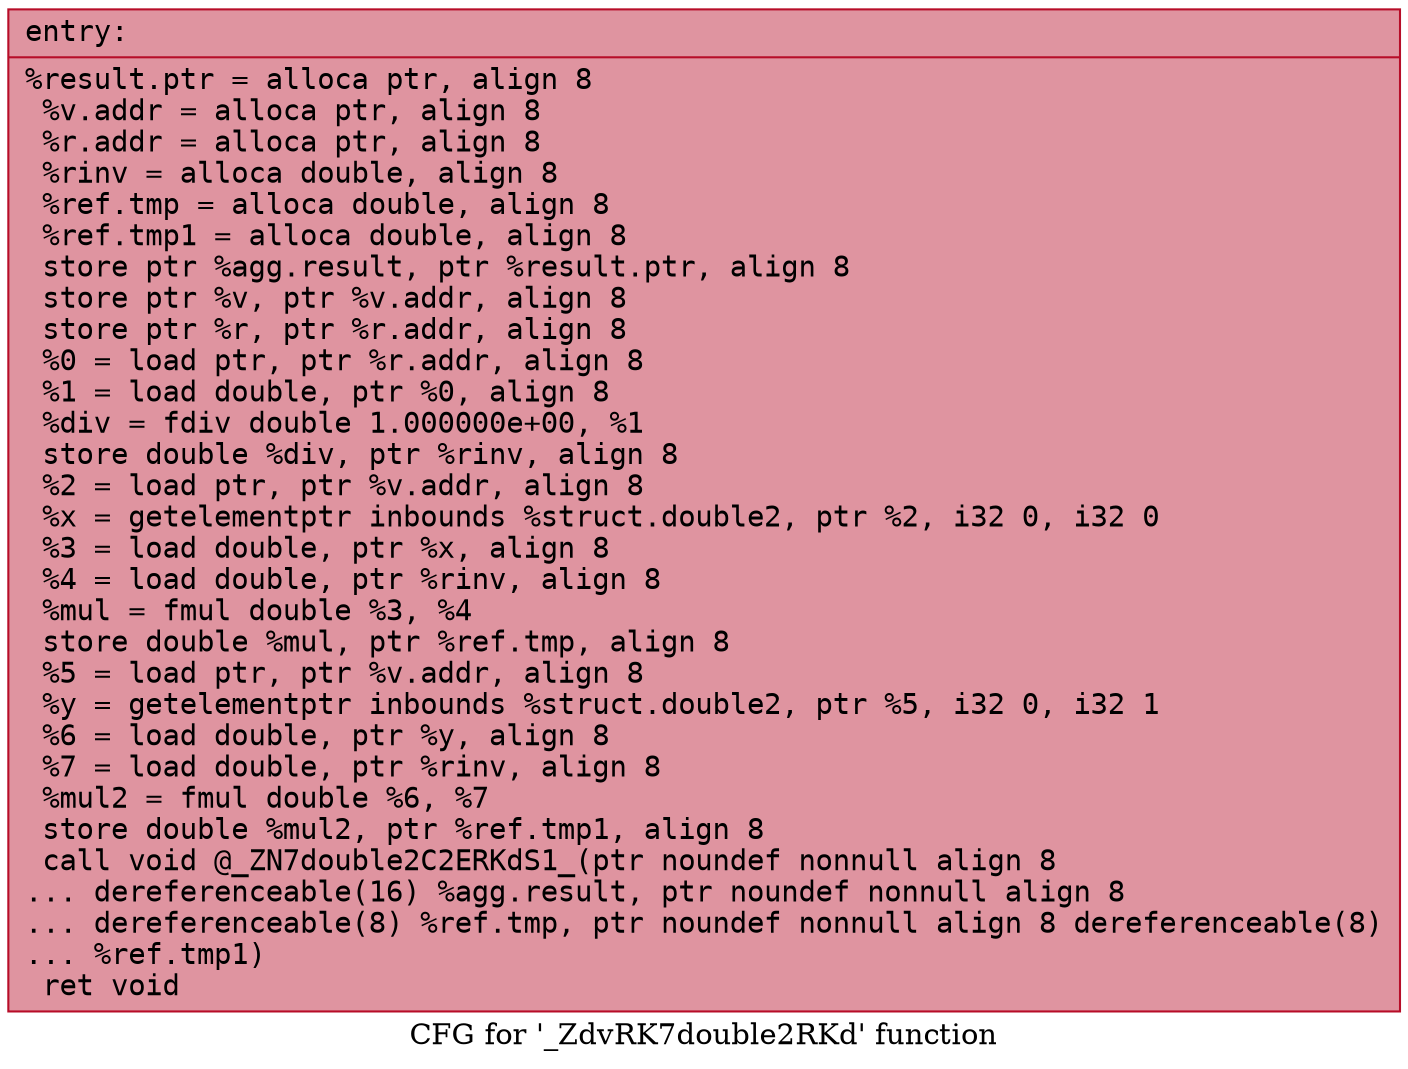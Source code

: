 digraph "CFG for '_ZdvRK7double2RKd' function" {
	label="CFG for '_ZdvRK7double2RKd' function";

	Node0x5561607d51d0 [shape=record,color="#b70d28ff", style=filled, fillcolor="#b70d2870" fontname="Courier",label="{entry:\l|  %result.ptr = alloca ptr, align 8\l  %v.addr = alloca ptr, align 8\l  %r.addr = alloca ptr, align 8\l  %rinv = alloca double, align 8\l  %ref.tmp = alloca double, align 8\l  %ref.tmp1 = alloca double, align 8\l  store ptr %agg.result, ptr %result.ptr, align 8\l  store ptr %v, ptr %v.addr, align 8\l  store ptr %r, ptr %r.addr, align 8\l  %0 = load ptr, ptr %r.addr, align 8\l  %1 = load double, ptr %0, align 8\l  %div = fdiv double 1.000000e+00, %1\l  store double %div, ptr %rinv, align 8\l  %2 = load ptr, ptr %v.addr, align 8\l  %x = getelementptr inbounds %struct.double2, ptr %2, i32 0, i32 0\l  %3 = load double, ptr %x, align 8\l  %4 = load double, ptr %rinv, align 8\l  %mul = fmul double %3, %4\l  store double %mul, ptr %ref.tmp, align 8\l  %5 = load ptr, ptr %v.addr, align 8\l  %y = getelementptr inbounds %struct.double2, ptr %5, i32 0, i32 1\l  %6 = load double, ptr %y, align 8\l  %7 = load double, ptr %rinv, align 8\l  %mul2 = fmul double %6, %7\l  store double %mul2, ptr %ref.tmp1, align 8\l  call void @_ZN7double2C2ERKdS1_(ptr noundef nonnull align 8\l... dereferenceable(16) %agg.result, ptr noundef nonnull align 8\l... dereferenceable(8) %ref.tmp, ptr noundef nonnull align 8 dereferenceable(8)\l... %ref.tmp1)\l  ret void\l}"];
}
